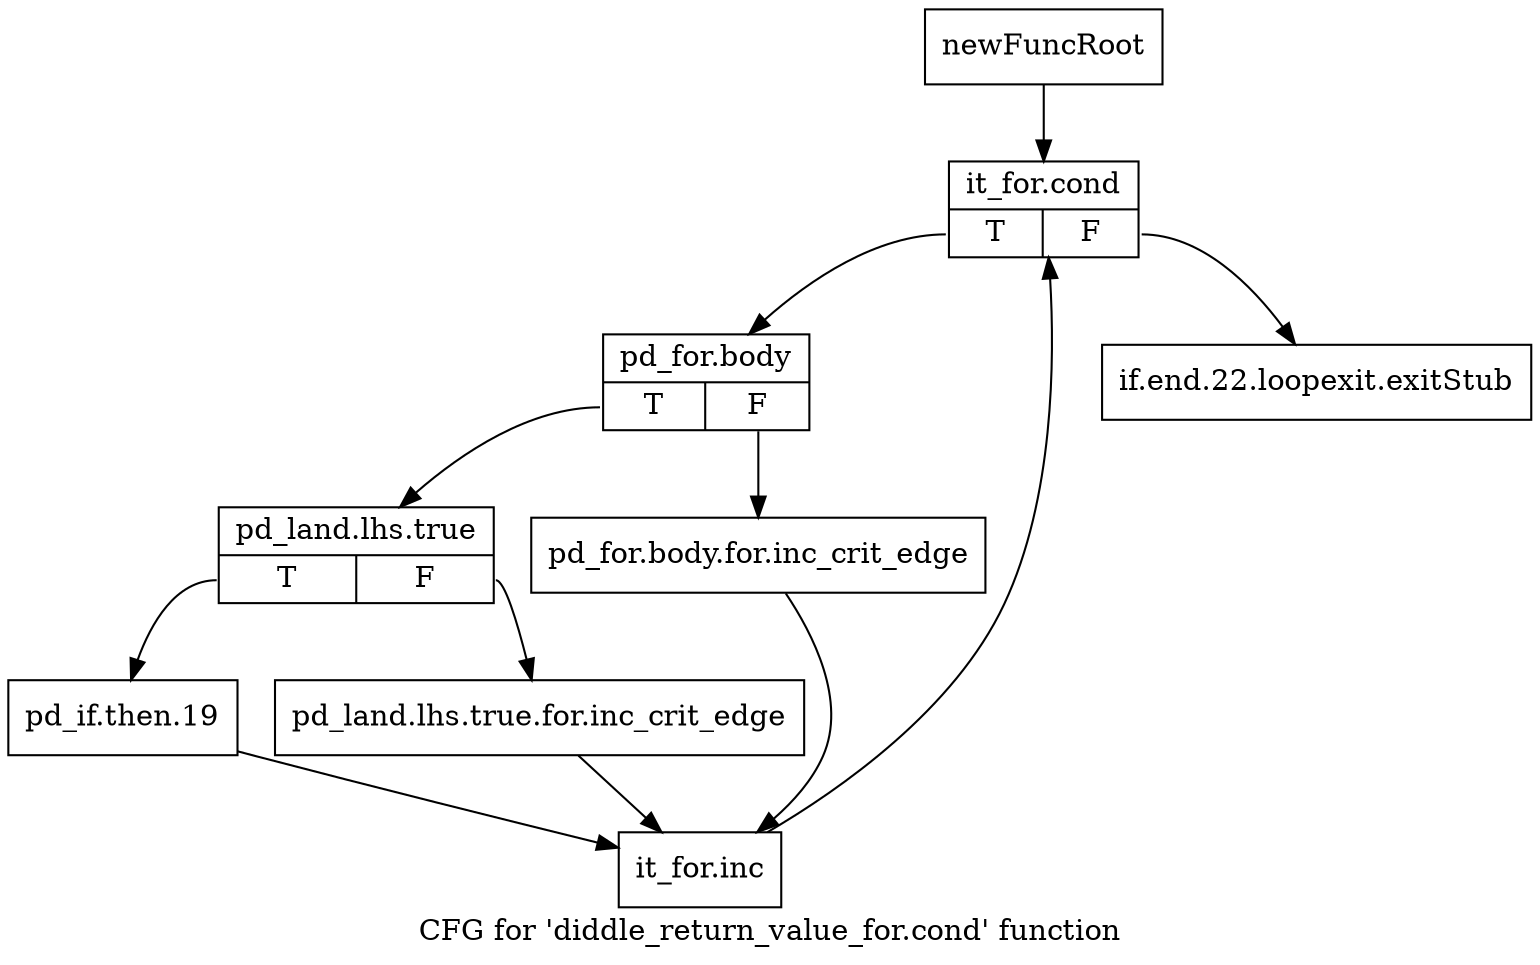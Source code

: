 digraph "CFG for 'diddle_return_value_for.cond' function" {
	label="CFG for 'diddle_return_value_for.cond' function";

	Node0xb0510f0 [shape=record,label="{newFuncRoot}"];
	Node0xb0510f0 -> Node0xb051190;
	Node0xb051140 [shape=record,label="{if.end.22.loopexit.exitStub}"];
	Node0xb051190 [shape=record,label="{it_for.cond|{<s0>T|<s1>F}}"];
	Node0xb051190:s0 -> Node0xb0511e0;
	Node0xb051190:s1 -> Node0xb051140;
	Node0xb0511e0 [shape=record,label="{pd_for.body|{<s0>T|<s1>F}}"];
	Node0xb0511e0:s0 -> Node0xb051280;
	Node0xb0511e0:s1 -> Node0xb051230;
	Node0xb051230 [shape=record,label="{pd_for.body.for.inc_crit_edge}"];
	Node0xb051230 -> Node0xb051370;
	Node0xb051280 [shape=record,label="{pd_land.lhs.true|{<s0>T|<s1>F}}"];
	Node0xb051280:s0 -> Node0xb051320;
	Node0xb051280:s1 -> Node0xb0512d0;
	Node0xb0512d0 [shape=record,label="{pd_land.lhs.true.for.inc_crit_edge}"];
	Node0xb0512d0 -> Node0xb051370;
	Node0xb051320 [shape=record,label="{pd_if.then.19}"];
	Node0xb051320 -> Node0xb051370;
	Node0xb051370 [shape=record,label="{it_for.inc}"];
	Node0xb051370 -> Node0xb051190;
}
